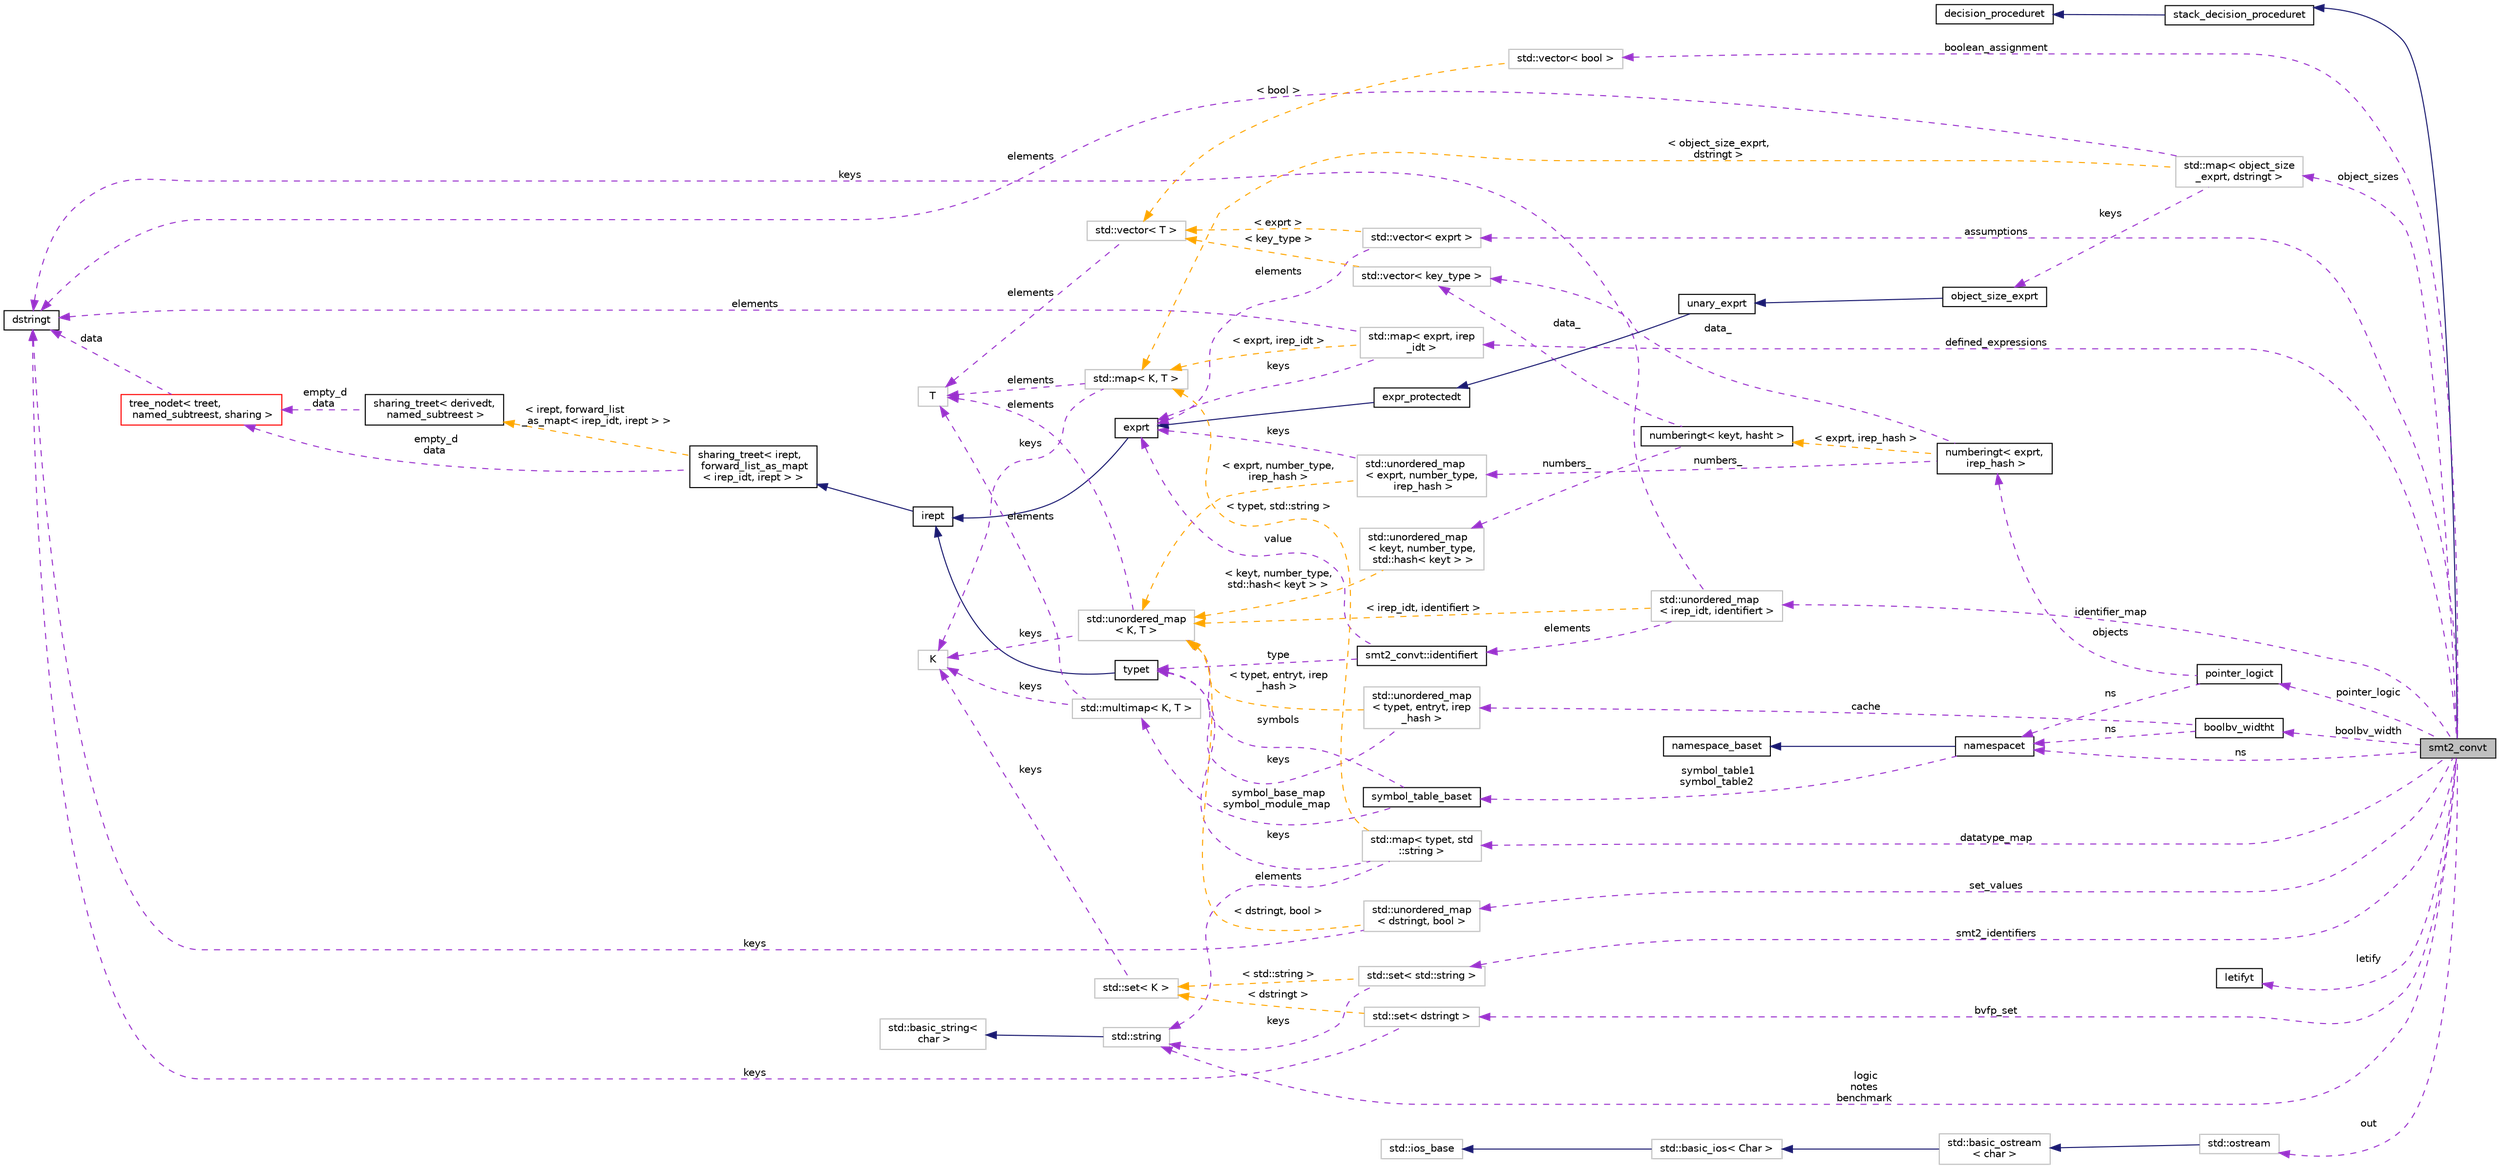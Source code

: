 digraph "smt2_convt"
{
 // LATEX_PDF_SIZE
  bgcolor="transparent";
  edge [fontname="Helvetica",fontsize="10",labelfontname="Helvetica",labelfontsize="10"];
  node [fontname="Helvetica",fontsize="10",shape=record];
  rankdir="LR";
  Node1 [label="smt2_convt",height=0.2,width=0.4,color="black", fillcolor="grey75", style="filled", fontcolor="black",tooltip=" "];
  Node2 -> Node1 [dir="back",color="midnightblue",fontsize="10",style="solid",fontname="Helvetica"];
  Node2 [label="stack_decision_proceduret",height=0.2,width=0.4,color="black",URL="$classstack__decision__proceduret.html",tooltip=" "];
  Node3 -> Node2 [dir="back",color="midnightblue",fontsize="10",style="solid",fontname="Helvetica"];
  Node3 [label="decision_proceduret",height=0.2,width=0.4,color="black",URL="$classdecision__proceduret.html",tooltip=" "];
  Node4 -> Node1 [dir="back",color="darkorchid3",fontsize="10",style="dashed",label=" identifier_map" ,fontname="Helvetica"];
  Node4 [label="std::unordered_map\l\< irep_idt, identifiert \>",height=0.2,width=0.4,color="grey75",tooltip=" "];
  Node5 -> Node4 [dir="back",color="darkorchid3",fontsize="10",style="dashed",label=" elements" ,fontname="Helvetica"];
  Node5 [label="smt2_convt::identifiert",height=0.2,width=0.4,color="black",URL="$structsmt2__convt_1_1identifiert.html",tooltip=" "];
  Node6 -> Node5 [dir="back",color="darkorchid3",fontsize="10",style="dashed",label=" type" ,fontname="Helvetica"];
  Node6 [label="typet",height=0.2,width=0.4,color="black",URL="$classtypet.html",tooltip="The type of an expression, extends irept."];
  Node7 -> Node6 [dir="back",color="midnightblue",fontsize="10",style="solid",fontname="Helvetica"];
  Node7 [label="irept",height=0.2,width=0.4,color="black",URL="$classirept.html",tooltip="There are a large number of kinds of tree structured or tree-like data in CPROVER."];
  Node8 -> Node7 [dir="back",color="midnightblue",fontsize="10",style="solid",fontname="Helvetica"];
  Node8 [label="sharing_treet\< irept,\l forward_list_as_mapt\l\< irep_idt, irept \> \>",height=0.2,width=0.4,color="black",URL="$classsharing__treet.html",tooltip=" "];
  Node9 -> Node8 [dir="back",color="darkorchid3",fontsize="10",style="dashed",label=" empty_d\ndata" ,fontname="Helvetica"];
  Node9 [label="tree_nodet\< treet,\l named_subtreest, sharing \>",height=0.2,width=0.4,color="red",URL="$classtree__nodet.html",tooltip="A node with data in a tree, it contains:"];
  Node14 -> Node9 [dir="back",color="darkorchid3",fontsize="10",style="dashed",label=" data" ,fontname="Helvetica"];
  Node14 [label="dstringt",height=0.2,width=0.4,color="black",URL="$classdstringt.html",tooltip="dstringt has one field, an unsigned integer no which is an index into a static table of strings."];
  Node15 -> Node8 [dir="back",color="orange",fontsize="10",style="dashed",label=" \< irept, forward_list\l_as_mapt\< irep_idt, irept \> \>" ,fontname="Helvetica"];
  Node15 [label="sharing_treet\< derivedt,\l named_subtreest \>",height=0.2,width=0.4,color="black",URL="$classsharing__treet.html",tooltip="Base class for tree-like data structures with sharing."];
  Node9 -> Node15 [dir="back",color="darkorchid3",fontsize="10",style="dashed",label=" empty_d\ndata" ,fontname="Helvetica"];
  Node16 -> Node5 [dir="back",color="darkorchid3",fontsize="10",style="dashed",label=" value" ,fontname="Helvetica"];
  Node16 [label="exprt",height=0.2,width=0.4,color="black",URL="$classexprt.html",tooltip="Base class for all expressions."];
  Node7 -> Node16 [dir="back",color="midnightblue",fontsize="10",style="solid",fontname="Helvetica"];
  Node14 -> Node4 [dir="back",color="darkorchid3",fontsize="10",style="dashed",label=" keys" ,fontname="Helvetica"];
  Node17 -> Node4 [dir="back",color="orange",fontsize="10",style="dashed",label=" \< irep_idt, identifiert \>" ,fontname="Helvetica"];
  Node17 [label="std::unordered_map\l\< K, T \>",height=0.2,width=0.4,color="grey75",tooltip="STL class."];
  Node18 -> Node17 [dir="back",color="darkorchid3",fontsize="10",style="dashed",label=" keys" ,fontname="Helvetica"];
  Node18 [label="K",height=0.2,width=0.4,color="grey75",tooltip=" "];
  Node13 -> Node17 [dir="back",color="darkorchid3",fontsize="10",style="dashed",label=" elements" ,fontname="Helvetica"];
  Node13 [label="T",height=0.2,width=0.4,color="grey75",tooltip=" "];
  Node19 -> Node1 [dir="back",color="darkorchid3",fontsize="10",style="dashed",label=" defined_expressions" ,fontname="Helvetica"];
  Node19 [label="std::map\< exprt, irep\l_idt \>",height=0.2,width=0.4,color="grey75",tooltip=" "];
  Node14 -> Node19 [dir="back",color="darkorchid3",fontsize="10",style="dashed",label=" elements" ,fontname="Helvetica"];
  Node16 -> Node19 [dir="back",color="darkorchid3",fontsize="10",style="dashed",label=" keys" ,fontname="Helvetica"];
  Node20 -> Node19 [dir="back",color="orange",fontsize="10",style="dashed",label=" \< exprt, irep_idt \>" ,fontname="Helvetica"];
  Node20 [label="std::map\< K, T \>",height=0.2,width=0.4,color="grey75",tooltip="STL class."];
  Node18 -> Node20 [dir="back",color="darkorchid3",fontsize="10",style="dashed",label=" keys" ,fontname="Helvetica"];
  Node13 -> Node20 [dir="back",color="darkorchid3",fontsize="10",style="dashed",label=" elements" ,fontname="Helvetica"];
  Node21 -> Node1 [dir="back",color="darkorchid3",fontsize="10",style="dashed",label=" ns" ,fontname="Helvetica"];
  Node21 [label="namespacet",height=0.2,width=0.4,color="black",URL="$classnamespacet.html",tooltip="A namespacet is essentially one or two symbol tables bound together, to allow for symbol lookups in t..."];
  Node22 -> Node21 [dir="back",color="midnightblue",fontsize="10",style="solid",fontname="Helvetica"];
  Node22 [label="namespace_baset",height=0.2,width=0.4,color="black",URL="$classnamespace__baset.html",tooltip="Basic interface for a namespace."];
  Node23 -> Node21 [dir="back",color="darkorchid3",fontsize="10",style="dashed",label=" symbol_table1\nsymbol_table2" ,fontname="Helvetica"];
  Node23 [label="symbol_table_baset",height=0.2,width=0.4,color="black",URL="$classsymbol__table__baset.html",tooltip="The symbol table base class interface."];
  Node24 -> Node23 [dir="back",color="darkorchid3",fontsize="10",style="dashed",label=" symbol_base_map\nsymbol_module_map" ,fontname="Helvetica"];
  Node24 [label="std::multimap\< K, T \>",height=0.2,width=0.4,color="grey75",tooltip="STL class."];
  Node18 -> Node24 [dir="back",color="darkorchid3",fontsize="10",style="dashed",label=" keys" ,fontname="Helvetica"];
  Node13 -> Node24 [dir="back",color="darkorchid3",fontsize="10",style="dashed",label=" elements" ,fontname="Helvetica"];
  Node17 -> Node23 [dir="back",color="darkorchid3",fontsize="10",style="dashed",label=" symbols" ,fontname="Helvetica"];
  Node25 -> Node1 [dir="back",color="darkorchid3",fontsize="10",style="dashed",label=" smt2_identifiers" ,fontname="Helvetica"];
  Node25 [label="std::set\< std::string \>",height=0.2,width=0.4,color="grey75",tooltip=" "];
  Node26 -> Node25 [dir="back",color="darkorchid3",fontsize="10",style="dashed",label=" keys" ,fontname="Helvetica"];
  Node26 [label="std::string",height=0.2,width=0.4,color="grey75",tooltip="STL class."];
  Node27 -> Node26 [dir="back",color="midnightblue",fontsize="10",style="solid",fontname="Helvetica"];
  Node27 [label="std::basic_string\<\l char \>",height=0.2,width=0.4,color="grey75",tooltip="STL class."];
  Node28 -> Node25 [dir="back",color="orange",fontsize="10",style="dashed",label=" \< std::string \>" ,fontname="Helvetica"];
  Node28 [label="std::set\< K \>",height=0.2,width=0.4,color="grey75",tooltip="STL class."];
  Node18 -> Node28 [dir="back",color="darkorchid3",fontsize="10",style="dashed",label=" keys" ,fontname="Helvetica"];
  Node29 -> Node1 [dir="back",color="darkorchid3",fontsize="10",style="dashed",label=" datatype_map" ,fontname="Helvetica"];
  Node29 [label="std::map\< typet, std\l::string \>",height=0.2,width=0.4,color="grey75",tooltip=" "];
  Node6 -> Node29 [dir="back",color="darkorchid3",fontsize="10",style="dashed",label=" keys" ,fontname="Helvetica"];
  Node26 -> Node29 [dir="back",color="darkorchid3",fontsize="10",style="dashed",label=" elements" ,fontname="Helvetica"];
  Node20 -> Node29 [dir="back",color="orange",fontsize="10",style="dashed",label=" \< typet, std::string \>" ,fontname="Helvetica"];
  Node30 -> Node1 [dir="back",color="darkorchid3",fontsize="10",style="dashed",label=" pointer_logic" ,fontname="Helvetica"];
  Node30 [label="pointer_logict",height=0.2,width=0.4,color="black",URL="$classpointer__logict.html",tooltip=" "];
  Node21 -> Node30 [dir="back",color="darkorchid3",fontsize="10",style="dashed",label=" ns" ,fontname="Helvetica"];
  Node31 -> Node30 [dir="back",color="darkorchid3",fontsize="10",style="dashed",label=" objects" ,fontname="Helvetica"];
  Node31 [label="numberingt\< exprt,\l irep_hash \>",height=0.2,width=0.4,color="black",URL="$classnumberingt.html",tooltip=" "];
  Node32 -> Node31 [dir="back",color="darkorchid3",fontsize="10",style="dashed",label=" numbers_" ,fontname="Helvetica"];
  Node32 [label="std::unordered_map\l\< exprt, number_type,\l irep_hash \>",height=0.2,width=0.4,color="grey75",tooltip=" "];
  Node16 -> Node32 [dir="back",color="darkorchid3",fontsize="10",style="dashed",label=" keys" ,fontname="Helvetica"];
  Node17 -> Node32 [dir="back",color="orange",fontsize="10",style="dashed",label=" \< exprt, number_type,\l irep_hash \>" ,fontname="Helvetica"];
  Node33 -> Node31 [dir="back",color="darkorchid3",fontsize="10",style="dashed",label=" data_" ,fontname="Helvetica"];
  Node33 [label="std::vector\< key_type \>",height=0.2,width=0.4,color="grey75",tooltip=" "];
  Node12 -> Node33 [dir="back",color="orange",fontsize="10",style="dashed",label=" \< key_type \>" ,fontname="Helvetica"];
  Node12 [label="std::vector\< T \>",height=0.2,width=0.4,color="grey75",tooltip="STL class."];
  Node13 -> Node12 [dir="back",color="darkorchid3",fontsize="10",style="dashed",label=" elements" ,fontname="Helvetica"];
  Node34 -> Node31 [dir="back",color="orange",fontsize="10",style="dashed",label=" \< exprt, irep_hash \>" ,fontname="Helvetica"];
  Node34 [label="numberingt\< keyt, hasht \>",height=0.2,width=0.4,color="black",URL="$classnumberingt.html",tooltip=" "];
  Node35 -> Node34 [dir="back",color="darkorchid3",fontsize="10",style="dashed",label=" numbers_" ,fontname="Helvetica"];
  Node35 [label="std::unordered_map\l\< keyt, number_type,\l std::hash\< keyt \> \>",height=0.2,width=0.4,color="grey75",tooltip=" "];
  Node17 -> Node35 [dir="back",color="orange",fontsize="10",style="dashed",label=" \< keyt, number_type,\l std::hash\< keyt \> \>" ,fontname="Helvetica"];
  Node33 -> Node34 [dir="back",color="darkorchid3",fontsize="10",style="dashed",label=" data_" ,fontname="Helvetica"];
  Node36 -> Node1 [dir="back",color="darkorchid3",fontsize="10",style="dashed",label=" boolbv_width" ,fontname="Helvetica"];
  Node36 [label="boolbv_widtht",height=0.2,width=0.4,color="black",URL="$classboolbv__widtht.html",tooltip=" "];
  Node21 -> Node36 [dir="back",color="darkorchid3",fontsize="10",style="dashed",label=" ns" ,fontname="Helvetica"];
  Node37 -> Node36 [dir="back",color="darkorchid3",fontsize="10",style="dashed",label=" cache" ,fontname="Helvetica"];
  Node37 [label="std::unordered_map\l\< typet, entryt, irep\l_hash \>",height=0.2,width=0.4,color="grey75",tooltip=" "];
  Node6 -> Node37 [dir="back",color="darkorchid3",fontsize="10",style="dashed",label=" keys" ,fontname="Helvetica"];
  Node17 -> Node37 [dir="back",color="orange",fontsize="10",style="dashed",label=" \< typet, entryt, irep\l_hash \>" ,fontname="Helvetica"];
  Node26 -> Node1 [dir="back",color="darkorchid3",fontsize="10",style="dashed",label=" logic\nnotes\nbenchmark" ,fontname="Helvetica"];
  Node38 -> Node1 [dir="back",color="darkorchid3",fontsize="10",style="dashed",label=" object_sizes" ,fontname="Helvetica"];
  Node38 [label="std::map\< object_size\l_exprt, dstringt \>",height=0.2,width=0.4,color="grey75",tooltip=" "];
  Node39 -> Node38 [dir="back",color="darkorchid3",fontsize="10",style="dashed",label=" keys" ,fontname="Helvetica"];
  Node39 [label="object_size_exprt",height=0.2,width=0.4,color="black",URL="$classobject__size__exprt.html",tooltip="Expression for finding the size (in bytes) of the object a pointer points to."];
  Node40 -> Node39 [dir="back",color="midnightblue",fontsize="10",style="solid",fontname="Helvetica"];
  Node40 [label="unary_exprt",height=0.2,width=0.4,color="black",URL="$classunary__exprt.html",tooltip="Generic base class for unary expressions."];
  Node41 -> Node40 [dir="back",color="midnightblue",fontsize="10",style="solid",fontname="Helvetica"];
  Node41 [label="expr_protectedt",height=0.2,width=0.4,color="black",URL="$classexpr__protectedt.html",tooltip="Base class for all expressions."];
  Node16 -> Node41 [dir="back",color="midnightblue",fontsize="10",style="solid",fontname="Helvetica"];
  Node14 -> Node38 [dir="back",color="darkorchid3",fontsize="10",style="dashed",label=" elements" ,fontname="Helvetica"];
  Node20 -> Node38 [dir="back",color="orange",fontsize="10",style="dashed",label=" \< object_size_exprt,\l dstringt \>" ,fontname="Helvetica"];
  Node42 -> Node1 [dir="back",color="darkorchid3",fontsize="10",style="dashed",label=" bvfp_set" ,fontname="Helvetica"];
  Node42 [label="std::set\< dstringt \>",height=0.2,width=0.4,color="grey75",tooltip=" "];
  Node14 -> Node42 [dir="back",color="darkorchid3",fontsize="10",style="dashed",label=" keys" ,fontname="Helvetica"];
  Node28 -> Node42 [dir="back",color="orange",fontsize="10",style="dashed",label=" \< dstringt \>" ,fontname="Helvetica"];
  Node43 -> Node1 [dir="back",color="darkorchid3",fontsize="10",style="dashed",label=" boolean_assignment" ,fontname="Helvetica"];
  Node43 [label="std::vector\< bool \>",height=0.2,width=0.4,color="grey75",tooltip=" "];
  Node12 -> Node43 [dir="back",color="orange",fontsize="10",style="dashed",label=" \< bool \>" ,fontname="Helvetica"];
  Node44 -> Node1 [dir="back",color="darkorchid3",fontsize="10",style="dashed",label=" letify" ,fontname="Helvetica"];
  Node44 [label="letifyt",height=0.2,width=0.4,color="black",URL="$classletifyt.html",tooltip="Introduce LET for common subexpressions."];
  Node45 -> Node1 [dir="back",color="darkorchid3",fontsize="10",style="dashed",label=" assumptions" ,fontname="Helvetica"];
  Node45 [label="std::vector\< exprt \>",height=0.2,width=0.4,color="grey75",tooltip=" "];
  Node16 -> Node45 [dir="back",color="darkorchid3",fontsize="10",style="dashed",label=" elements" ,fontname="Helvetica"];
  Node12 -> Node45 [dir="back",color="orange",fontsize="10",style="dashed",label=" \< exprt \>" ,fontname="Helvetica"];
  Node46 -> Node1 [dir="back",color="darkorchid3",fontsize="10",style="dashed",label=" set_values" ,fontname="Helvetica"];
  Node46 [label="std::unordered_map\l\< dstringt, bool \>",height=0.2,width=0.4,color="grey75",tooltip=" "];
  Node14 -> Node46 [dir="back",color="darkorchid3",fontsize="10",style="dashed",label=" keys" ,fontname="Helvetica"];
  Node17 -> Node46 [dir="back",color="orange",fontsize="10",style="dashed",label=" \< dstringt, bool \>" ,fontname="Helvetica"];
  Node47 -> Node1 [dir="back",color="darkorchid3",fontsize="10",style="dashed",label=" out" ,fontname="Helvetica"];
  Node47 [label="std::ostream",height=0.2,width=0.4,color="grey75",tooltip="STL class."];
  Node48 -> Node47 [dir="back",color="midnightblue",fontsize="10",style="solid",fontname="Helvetica"];
  Node48 [label="std::basic_ostream\l\< char \>",height=0.2,width=0.4,color="grey75",tooltip="STL class."];
  Node49 -> Node48 [dir="back",color="midnightblue",fontsize="10",style="solid",fontname="Helvetica"];
  Node49 [label="std::basic_ios\< Char \>",height=0.2,width=0.4,color="grey75",tooltip="STL class."];
  Node50 -> Node49 [dir="back",color="midnightblue",fontsize="10",style="solid",fontname="Helvetica"];
  Node50 [label="std::ios_base",height=0.2,width=0.4,color="grey75",tooltip="STL class."];
}
